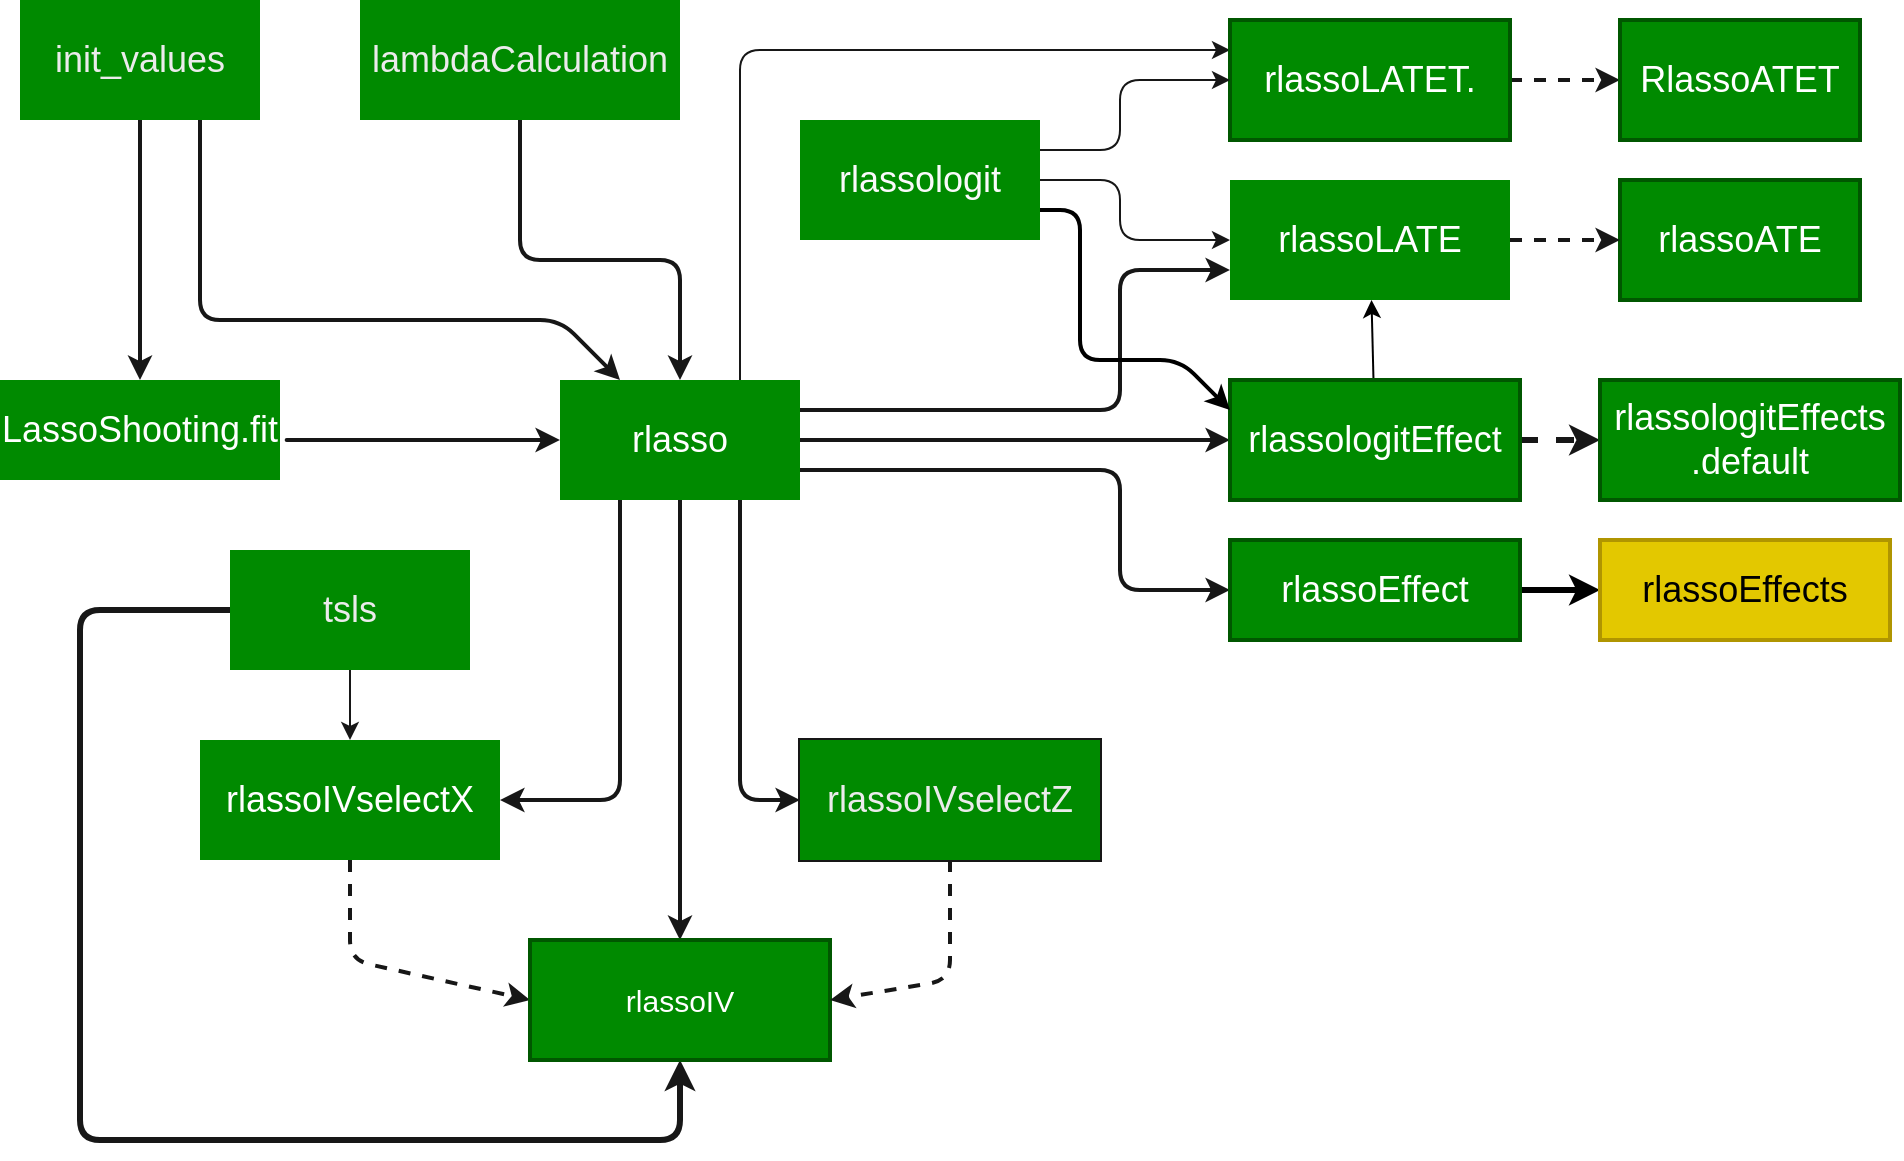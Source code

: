 <mxfile>
    <diagram id="yIo2a51h7xxz-haOQGHv" name="Page-1">
        <mxGraphModel dx="291" dy="1969" grid="1" gridSize="10" guides="1" tooltips="1" connect="1" arrows="1" fold="1" page="1" pageScale="1" pageWidth="827" pageHeight="1169" background="#ffffff" math="0" shadow="0">
            <root>
                <mxCell id="0"/>
                <mxCell id="1" parent="0"/>
                <mxCell id="2" style="edgeStyle=none;html=1;exitX=0.5;exitY=1;exitDx=0;exitDy=0;entryX=0;entryY=0.5;entryDx=0;entryDy=0;dashed=1;strokeColor=#171717;strokeWidth=2;fontColor=#191919;fontSize=18;" parent="1" source="3" target="32" edge="1">
                    <mxGeometry relative="1" as="geometry">
                        <Array as="points">
                            <mxPoint x="1215" y="-520"/>
                        </Array>
                        <mxPoint x="1750" y="-460" as="targetPoint"/>
                    </mxGeometry>
                </mxCell>
                <mxCell id="3" value="rlassoIVselectX" style="whiteSpace=wrap;html=1;fontSize=18;strokeColor=none;strokeWidth=4;fillColor=#008A00;gradientColor=none;gradientDirection=north;fontColor=#FFFFFF;" parent="1" vertex="1">
                    <mxGeometry x="1140" y="-630" width="150" height="60" as="geometry"/>
                </mxCell>
                <mxCell id="4" style="edgeStyle=none;html=1;exitX=0.5;exitY=1;exitDx=0;exitDy=0;entryX=0.5;entryY=0;entryDx=0;entryDy=0;strokeColor=#171717;fontColor=#191919;fontSize=18;" parent="1" source="47" target="3" edge="1">
                    <mxGeometry relative="1" as="geometry">
                        <Array as="points"/>
                    </mxGeometry>
                </mxCell>
                <mxCell id="5" style="edgeStyle=none;html=1;exitX=0;exitY=0.5;exitDx=0;exitDy=0;entryX=0.5;entryY=1;entryDx=0;entryDy=0;strokeColor=#171717;strokeWidth=3;fontColor=#191919;" parent="1" source="47" target="32" edge="1">
                    <mxGeometry relative="1" as="geometry">
                        <Array as="points">
                            <mxPoint x="1080" y="-695"/>
                            <mxPoint x="1080" y="-430"/>
                            <mxPoint x="1380" y="-430"/>
                        </Array>
                        <mxPoint x="1150" y="-685.0" as="sourcePoint"/>
                    </mxGeometry>
                </mxCell>
                <mxCell id="7" style="edgeStyle=none;html=1;entryX=0;entryY=0.5;entryDx=0;entryDy=0;strokeWidth=2;strokeColor=#171717;fontColor=#191919;fontSize=18;" parent="1" target="16" edge="1">
                    <mxGeometry relative="1" as="geometry">
                        <Array as="points">
                            <mxPoint x="1180" y="-780"/>
                        </Array>
                        <mxPoint x="1190" y="-780" as="sourcePoint"/>
                    </mxGeometry>
                </mxCell>
                <mxCell id="8" value="&lt;span class=&quot;pl-en&quot; style=&quot;font-size: 18px;&quot;&gt;LassoShooting.fit&lt;/span&gt;" style="whiteSpace=wrap;html=1;fontSize=18;strokeColor=none;fillColor=#008A00;strokeWidth=5;fontColor=#FFFFFF;" parent="1" vertex="1">
                    <mxGeometry x="1040" y="-810" width="140" height="50" as="geometry"/>
                </mxCell>
                <mxCell id="9" style="edgeStyle=none;html=1;exitX=0.25;exitY=1;exitDx=0;exitDy=0;entryX=1;entryY=0.5;entryDx=0;entryDy=0;strokeColor=#171717;fontColor=#191919;strokeWidth=2;fontSize=18;" parent="1" source="16" target="3" edge="1">
                    <mxGeometry relative="1" as="geometry">
                        <Array as="points">
                            <mxPoint x="1350" y="-600"/>
                        </Array>
                    </mxGeometry>
                </mxCell>
                <mxCell id="10" style="edgeStyle=none;html=1;exitX=0.75;exitY=1;exitDx=0;exitDy=0;entryX=0;entryY=0.5;entryDx=0;entryDy=0;strokeColor=#171717;fontColor=#191919;strokeWidth=2;fontSize=18;" parent="1" source="16" target="34" edge="1">
                    <mxGeometry relative="1" as="geometry">
                        <Array as="points">
                            <mxPoint x="1410" y="-600"/>
                        </Array>
                    </mxGeometry>
                </mxCell>
                <mxCell id="12" style="edgeStyle=none;rounded=1;html=1;exitX=1;exitY=0.5;exitDx=0;exitDy=0;entryX=0;entryY=0.5;entryDx=0;entryDy=0;strokeColor=#171717;strokeWidth=2;fontColor=#191919;fontSize=18;" parent="1" source="16" target="23" edge="1">
                    <mxGeometry relative="1" as="geometry">
                        <mxPoint x="1530" y="-730" as="sourcePoint"/>
                    </mxGeometry>
                </mxCell>
                <mxCell id="13" style="edgeStyle=none;rounded=1;html=1;exitX=1;exitY=0.25;exitDx=0;exitDy=0;entryX=0;entryY=0.75;entryDx=0;entryDy=0;strokeColor=#171717;strokeWidth=2;fontColor=#191919;fontSize=18;" parent="1" source="16" target="26" edge="1">
                    <mxGeometry relative="1" as="geometry">
                        <Array as="points">
                            <mxPoint x="1600" y="-795"/>
                            <mxPoint x="1600" y="-865"/>
                        </Array>
                    </mxGeometry>
                </mxCell>
                <mxCell id="15" style="edgeStyle=none;rounded=1;html=1;exitX=1;exitY=0.75;exitDx=0;exitDy=0;entryX=0;entryY=0.5;entryDx=0;entryDy=0;strokeColor=#171717;strokeWidth=2;fontColor=#191919;fontSize=18;" parent="1" source="16" target="19" edge="1">
                    <mxGeometry relative="1" as="geometry">
                        <mxPoint x="1530" y="-700" as="sourcePoint"/>
                        <Array as="points">
                            <mxPoint x="1600" y="-765"/>
                            <mxPoint x="1600" y="-705"/>
                        </Array>
                    </mxGeometry>
                </mxCell>
                <mxCell id="43" style="edgeStyle=none;html=1;exitX=0.5;exitY=1;exitDx=0;exitDy=0;entryX=0.5;entryY=0;entryDx=0;entryDy=0;fontColor=#191919;strokeColor=#171717;strokeWidth=2;fontSize=18;" parent="1" source="16" target="32" edge="1">
                    <mxGeometry relative="1" as="geometry"/>
                </mxCell>
                <mxCell id="61" style="edgeStyle=none;html=1;exitX=0.75;exitY=0;exitDx=0;exitDy=0;entryX=0;entryY=0.25;entryDx=0;entryDy=0;fontColor=#FFFFFF;strokeColor=#171717;fontSize=18;" parent="1" source="16" target="28" edge="1">
                    <mxGeometry relative="1" as="geometry">
                        <Array as="points">
                            <mxPoint x="1410" y="-975"/>
                        </Array>
                    </mxGeometry>
                </mxCell>
                <mxCell id="16" value="rlasso" style="whiteSpace=wrap;html=1;fontSize=18;strokeColor=none;strokeWidth=5;fillColor=#008A00;fontColor=#FFFFFF;" parent="1" vertex="1">
                    <mxGeometry x="1320" y="-810" width="120" height="60" as="geometry"/>
                </mxCell>
                <mxCell id="17" style="edgeStyle=none;html=1;exitX=0.5;exitY=1;exitDx=0;exitDy=0;entryX=0.5;entryY=0;entryDx=0;entryDy=0;strokeWidth=2;strokeColor=#171717;fontColor=#191919;fontSize=18;" parent="1" source="49" target="16" edge="1">
                    <mxGeometry relative="1" as="geometry">
                        <mxPoint x="1380" y="-860" as="sourcePoint"/>
                        <Array as="points">
                            <mxPoint x="1300" y="-870"/>
                            <mxPoint x="1380" y="-870"/>
                        </Array>
                    </mxGeometry>
                </mxCell>
                <mxCell id="65" style="edgeStyle=none;html=1;exitX=1;exitY=0.5;exitDx=0;exitDy=0;entryX=0;entryY=0.5;entryDx=0;entryDy=0;strokeWidth=3;strokeColor=#000000;" parent="1" source="19" target="64" edge="1">
                    <mxGeometry relative="1" as="geometry"/>
                </mxCell>
                <mxCell id="19" value="rlassoEffect" style="whiteSpace=wrap;html=1;fontSize=18;strokeColor=#005700;strokeWidth=2;fillColor=#008a00;fontColor=#ffffff;" parent="1" vertex="1">
                    <mxGeometry x="1655" y="-730" width="145" height="50" as="geometry"/>
                </mxCell>
                <mxCell id="56" style="edgeStyle=none;html=1;exitX=1;exitY=0.5;exitDx=0;exitDy=0;fontColor=#FFFFFF;strokeColor=#171717;fontSize=18;strokeWidth=3;dashed=1;" parent="1" source="23" target="40" edge="1">
                    <mxGeometry relative="1" as="geometry"/>
                </mxCell>
                <mxCell id="63" value="" style="edgeStyle=none;html=1;" parent="1" source="23" target="26" edge="1">
                    <mxGeometry relative="1" as="geometry"/>
                </mxCell>
                <mxCell id="23" value="rlassologitEffect" style="whiteSpace=wrap;html=1;fontSize=18;fontColor=#ffffff;strokeColor=#005700;strokeWidth=2;fillColor=#008a00;gradientDirection=north;" parent="1" vertex="1">
                    <mxGeometry x="1655" y="-810" width="145" height="60" as="geometry"/>
                </mxCell>
                <mxCell id="24" value="rlassoATE" style="whiteSpace=wrap;html=1;fontSize=18;fontColor=#ffffff;strokeColor=#005700;strokeWidth=2;fillColor=#008a00;gradientDirection=north;" parent="1" vertex="1">
                    <mxGeometry x="1850" y="-910" width="120" height="60" as="geometry"/>
                </mxCell>
                <mxCell id="25" style="edgeStyle=none;rounded=0;html=1;exitX=1;exitY=0.5;exitDx=0;exitDy=0;entryX=0;entryY=0.5;entryDx=0;entryDy=0;dashed=1;strokeColor=#171717;strokeWidth=2;fontColor=#FFFFFF;fontSize=18;" parent="1" source="26" target="24" edge="1">
                    <mxGeometry relative="1" as="geometry"/>
                </mxCell>
                <mxCell id="26" value="rlassoLATE" style="whiteSpace=wrap;html=1;fontSize=18;fontColor=#ffffff;strokeColor=none;strokeWidth=2;fillColor=#008a00;gradientDirection=north;" parent="1" vertex="1">
                    <mxGeometry x="1655" y="-910" width="140" height="60" as="geometry"/>
                </mxCell>
                <mxCell id="27" style="edgeStyle=none;rounded=0;html=1;exitX=1;exitY=0.5;exitDx=0;exitDy=0;entryX=0;entryY=0.5;entryDx=0;entryDy=0;dashed=1;strokeColor=#171717;strokeWidth=2;fontColor=#FFFFFF;fontSize=18;" parent="1" source="28" target="42" edge="1">
                    <mxGeometry relative="1" as="geometry"/>
                </mxCell>
                <mxCell id="28" value="rlassoLATET." style="whiteSpace=wrap;html=1;fontSize=18;fontColor=#ffffff;strokeColor=#005700;strokeWidth=2;fillColor=#008a00;gradientDirection=north;" parent="1" vertex="1">
                    <mxGeometry x="1655" y="-990" width="140" height="60" as="geometry"/>
                </mxCell>
                <mxCell id="29" style="edgeStyle=none;html=1;exitX=0.5;exitY=1;exitDx=0;exitDy=0;entryX=0.5;entryY=0;entryDx=0;entryDy=0;strokeColor=#171717;fontColor=#191919;strokeWidth=2;fontSize=18;" parent="1" source="50" target="8" edge="1">
                    <mxGeometry relative="1" as="geometry">
                        <mxPoint x="1110" y="-860" as="sourcePoint"/>
                    </mxGeometry>
                </mxCell>
                <mxCell id="30" style="edgeStyle=none;html=1;exitX=0.75;exitY=1;exitDx=0;exitDy=0;entryX=0.25;entryY=0;entryDx=0;entryDy=0;fillColor=#008a00;strokeColor=#171717;strokeWidth=2;fontColor=#191919;fontSize=18;" parent="1" source="50" target="16" edge="1">
                    <mxGeometry relative="1" as="geometry">
                        <Array as="points">
                            <mxPoint x="1140" y="-840"/>
                            <mxPoint x="1320" y="-840"/>
                        </Array>
                        <mxPoint x="1140" y="-860" as="sourcePoint"/>
                    </mxGeometry>
                </mxCell>
                <mxCell id="32" value="rlassoIV" style="whiteSpace=wrap;html=1;fontSize=15;strokeColor=#005700;strokeWidth=2;fillColor=#008a00;gradientDirection=north;fontColor=#ffffff;" parent="1" vertex="1">
                    <mxGeometry x="1305" y="-530" width="150" height="60" as="geometry"/>
                </mxCell>
                <mxCell id="33" style="edgeStyle=none;html=1;exitX=0.5;exitY=1;exitDx=0;exitDy=0;entryX=1;entryY=0.5;entryDx=0;entryDy=0;dashed=1;strokeColor=#171717;strokeWidth=2;fontColor=#191919;fontSize=18;" parent="1" source="34" target="32" edge="1">
                    <mxGeometry relative="1" as="geometry">
                        <Array as="points">
                            <mxPoint x="1515" y="-510"/>
                        </Array>
                    </mxGeometry>
                </mxCell>
                <mxCell id="34" value="rlassoIVselectZ" style="whiteSpace=wrap;html=1;fontSize=18;strokeWidth=2;gradientDirection=north;fillColor=#008a00;fontColor=#191919;strokeColor=#171717;" parent="1" vertex="1">
                    <mxGeometry x="1440" y="-630" width="150" height="60" as="geometry"/>
                </mxCell>
                <mxCell id="40" value="&lt;span class=&quot;pl-en&quot; style=&quot;font-size: 18px&quot;&gt;rlassologitEffects&lt;br&gt;.default&lt;/span&gt;" style="whiteSpace=wrap;html=1;strokeColor=#005700;strokeWidth=2;fillColor=#008a00;fontColor=#ffffff;fontSize=18;" parent="1" vertex="1">
                    <mxGeometry x="1840" y="-810" width="150" height="60" as="geometry"/>
                </mxCell>
                <mxCell id="42" value="RlassoATET" style="whiteSpace=wrap;html=1;strokeColor=#005700;strokeWidth=2;fillColor=#008a00;fontColor=#ffffff;fontSize=18;" parent="1" vertex="1">
                    <mxGeometry x="1850" y="-990" width="120" height="60" as="geometry"/>
                </mxCell>
                <mxCell id="44" value="rlassoIVselectZ" style="whiteSpace=wrap;html=1;fontSize=18;strokeWidth=2;gradientDirection=north;fillColor=#008A00;fontColor=#EBEBEB;strokeColor=none;" parent="1" vertex="1">
                    <mxGeometry x="1440" y="-630" width="150" height="60" as="geometry"/>
                </mxCell>
                <mxCell id="47" value="tsls" style="whiteSpace=wrap;html=1;fontSize=18;fontColor=#EBEBEB;strokeColor=none;strokeWidth=5;fillColor=#008A00;gradientColor=none;gradientDirection=north;" parent="1" vertex="1">
                    <mxGeometry x="1155" y="-725" width="120" height="60" as="geometry"/>
                </mxCell>
                <mxCell id="49" value="lambdaCalculation" style="whiteSpace=wrap;html=1;fontSize=18;strokeColor=none;strokeWidth=4;fillColor=#008A00;fontColor=#EBEBEB;" parent="1" vertex="1">
                    <mxGeometry x="1220" y="-1000" width="160" height="60" as="geometry"/>
                </mxCell>
                <mxCell id="50" value="init_values" style="whiteSpace=wrap;html=1;fontSize=18;dashed=1;dashPattern=1 1;strokeColor=none;strokeWidth=5;fillColor=#008A00;fontColor=#EBEBEB;" parent="1" vertex="1">
                    <mxGeometry x="1050" y="-1000" width="120" height="60" as="geometry"/>
                </mxCell>
                <mxCell id="59" style="edgeStyle=none;html=1;exitX=1;exitY=0.25;exitDx=0;exitDy=0;entryX=0;entryY=0.5;entryDx=0;entryDy=0;fontColor=#FFFFFF;strokeColor=#171717;fontSize=18;" parent="1" source="52" target="28" edge="1">
                    <mxGeometry relative="1" as="geometry">
                        <Array as="points">
                            <mxPoint x="1600" y="-925"/>
                            <mxPoint x="1600" y="-960"/>
                        </Array>
                    </mxGeometry>
                </mxCell>
                <mxCell id="60" style="edgeStyle=none;html=1;entryX=0;entryY=0.5;entryDx=0;entryDy=0;fontColor=#FFFFFF;strokeColor=#171717;fontSize=18;exitX=1;exitY=0.5;exitDx=0;exitDy=0;" parent="1" source="52" target="26" edge="1">
                    <mxGeometry relative="1" as="geometry">
                        <mxPoint x="1570" y="-900" as="sourcePoint"/>
                        <Array as="points">
                            <mxPoint x="1600" y="-910"/>
                            <mxPoint x="1600" y="-880"/>
                        </Array>
                    </mxGeometry>
                </mxCell>
                <mxCell id="62" style="edgeStyle=none;html=1;exitX=1;exitY=0.75;exitDx=0;exitDy=0;entryX=0;entryY=0.25;entryDx=0;entryDy=0;strokeColor=#000000;strokeWidth=2;" parent="1" source="52" target="23" edge="1">
                    <mxGeometry relative="1" as="geometry">
                        <Array as="points">
                            <mxPoint x="1580" y="-895"/>
                            <mxPoint x="1580" y="-820"/>
                            <mxPoint x="1630" y="-820"/>
                        </Array>
                    </mxGeometry>
                </mxCell>
                <mxCell id="52" value="rlassologit" style="whiteSpace=wrap;html=1;fontSize=18;fontColor=#FAFAFA;strokeColor=none;strokeWidth=2;fillColor=#008a00;gradientColor=none;gradientDirection=north;labelBackgroundColor=none;" parent="1" vertex="1">
                    <mxGeometry x="1440" y="-940" width="120" height="60" as="geometry"/>
                </mxCell>
                <mxCell id="64" value="rlassoEffects" style="whiteSpace=wrap;html=1;fontSize=18;strokeColor=#B09500;strokeWidth=2;fillColor=#e3c800;fontColor=#000000;" parent="1" vertex="1">
                    <mxGeometry x="1840" y="-730" width="145" height="50" as="geometry"/>
                </mxCell>
            </root>
        </mxGraphModel>
    </diagram>
</mxfile>